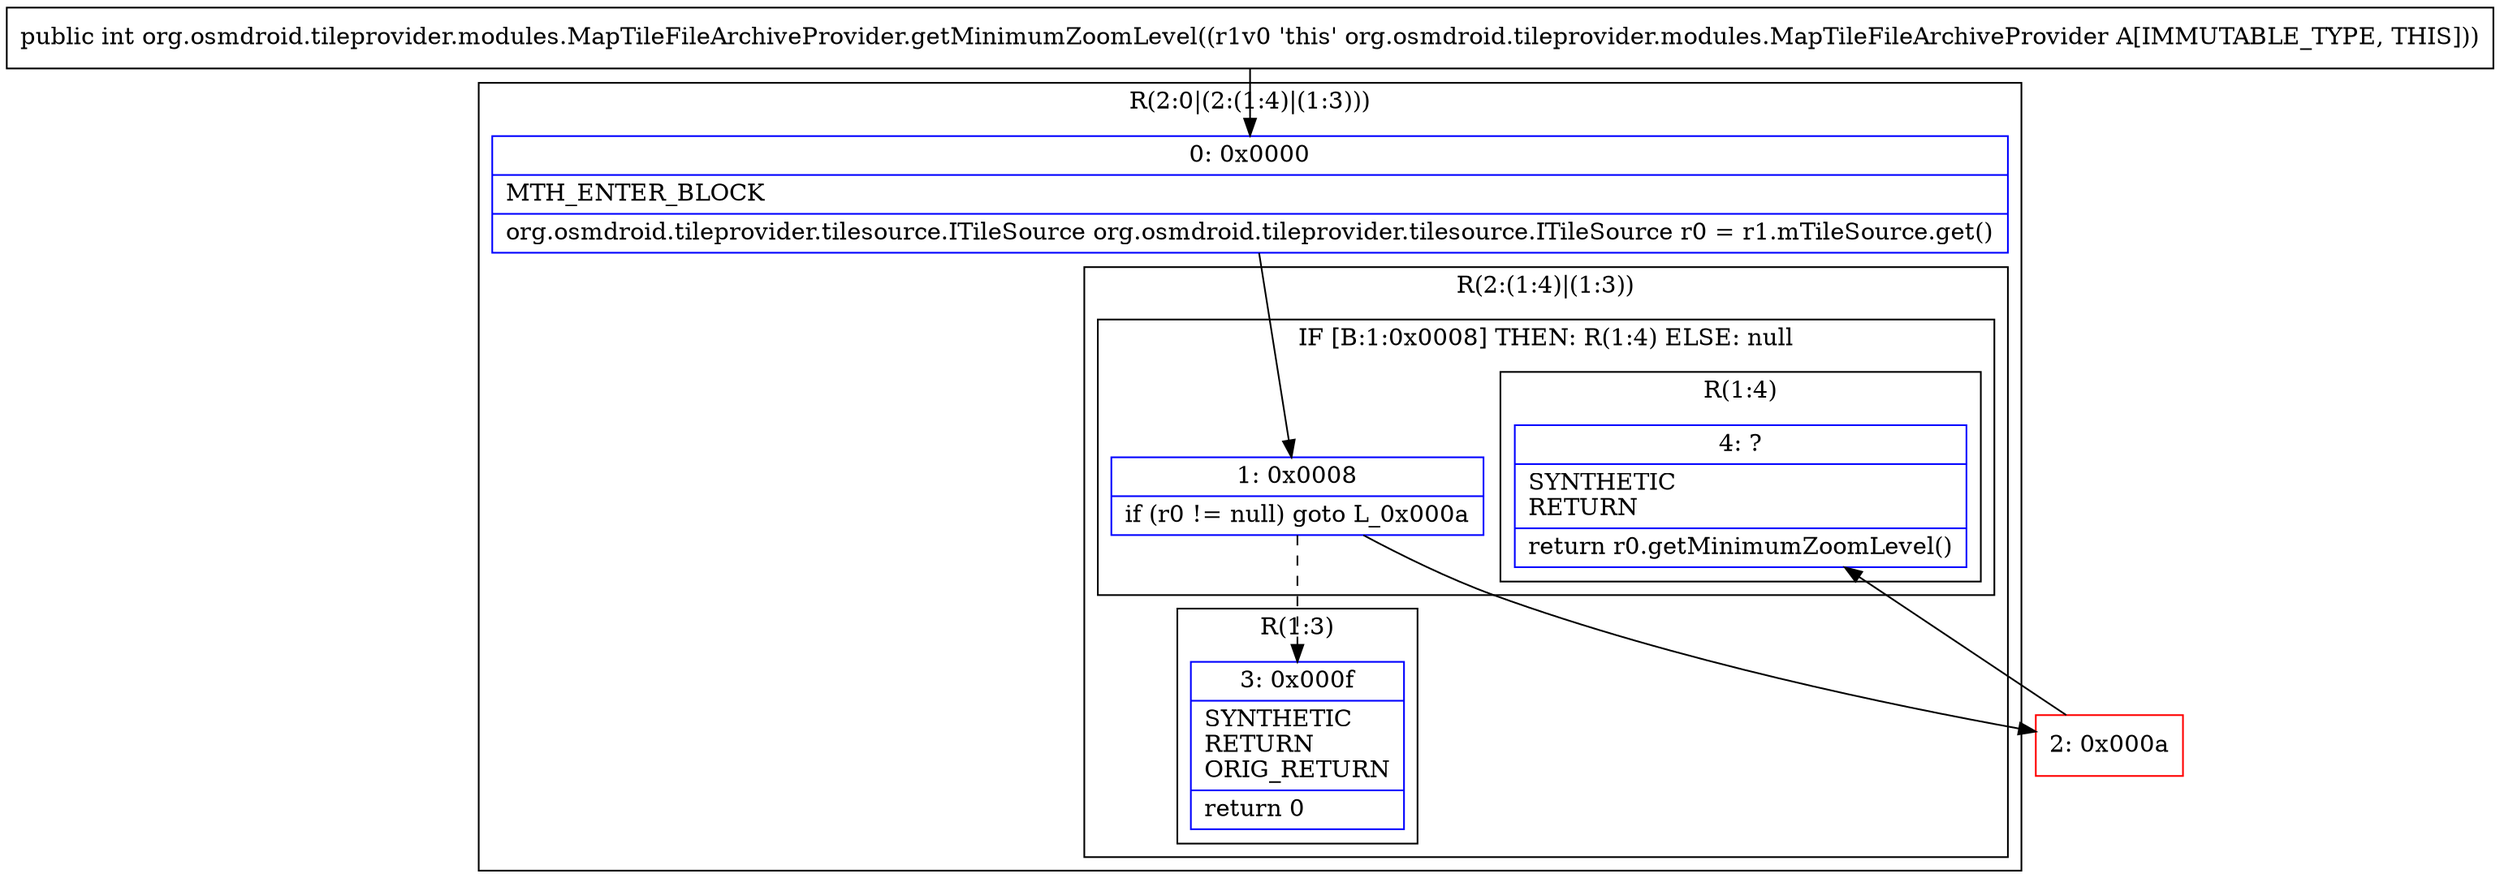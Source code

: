 digraph "CFG fororg.osmdroid.tileprovider.modules.MapTileFileArchiveProvider.getMinimumZoomLevel()I" {
subgraph cluster_Region_1359762751 {
label = "R(2:0|(2:(1:4)|(1:3)))";
node [shape=record,color=blue];
Node_0 [shape=record,label="{0\:\ 0x0000|MTH_ENTER_BLOCK\l|org.osmdroid.tileprovider.tilesource.ITileSource org.osmdroid.tileprovider.tilesource.ITileSource r0 = r1.mTileSource.get()\l}"];
subgraph cluster_Region_577710693 {
label = "R(2:(1:4)|(1:3))";
node [shape=record,color=blue];
subgraph cluster_IfRegion_95647608 {
label = "IF [B:1:0x0008] THEN: R(1:4) ELSE: null";
node [shape=record,color=blue];
Node_1 [shape=record,label="{1\:\ 0x0008|if (r0 != null) goto L_0x000a\l}"];
subgraph cluster_Region_407836582 {
label = "R(1:4)";
node [shape=record,color=blue];
Node_4 [shape=record,label="{4\:\ ?|SYNTHETIC\lRETURN\l|return r0.getMinimumZoomLevel()\l}"];
}
}
subgraph cluster_Region_926187604 {
label = "R(1:3)";
node [shape=record,color=blue];
Node_3 [shape=record,label="{3\:\ 0x000f|SYNTHETIC\lRETURN\lORIG_RETURN\l|return 0\l}"];
}
}
}
Node_2 [shape=record,color=red,label="{2\:\ 0x000a}"];
MethodNode[shape=record,label="{public int org.osmdroid.tileprovider.modules.MapTileFileArchiveProvider.getMinimumZoomLevel((r1v0 'this' org.osmdroid.tileprovider.modules.MapTileFileArchiveProvider A[IMMUTABLE_TYPE, THIS])) }"];
MethodNode -> Node_0;
Node_0 -> Node_1;
Node_1 -> Node_2;
Node_1 -> Node_3[style=dashed];
Node_2 -> Node_4;
}

